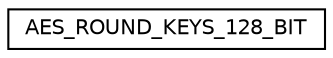 digraph "Graphical Class Hierarchy"
{
  edge [fontname="Helvetica",fontsize="10",labelfontname="Helvetica",labelfontsize="10"];
  node [fontname="Helvetica",fontsize="10",shape=record];
  rankdir="LR";
  Node1 [label="AES_ROUND_KEYS_128_BIT",height=0.2,width=0.4,color="black", fillcolor="white", style="filled",URL="$struct_a_e_s___r_o_u_n_d___k_e_y_s__128___b_i_t.html"];
}
